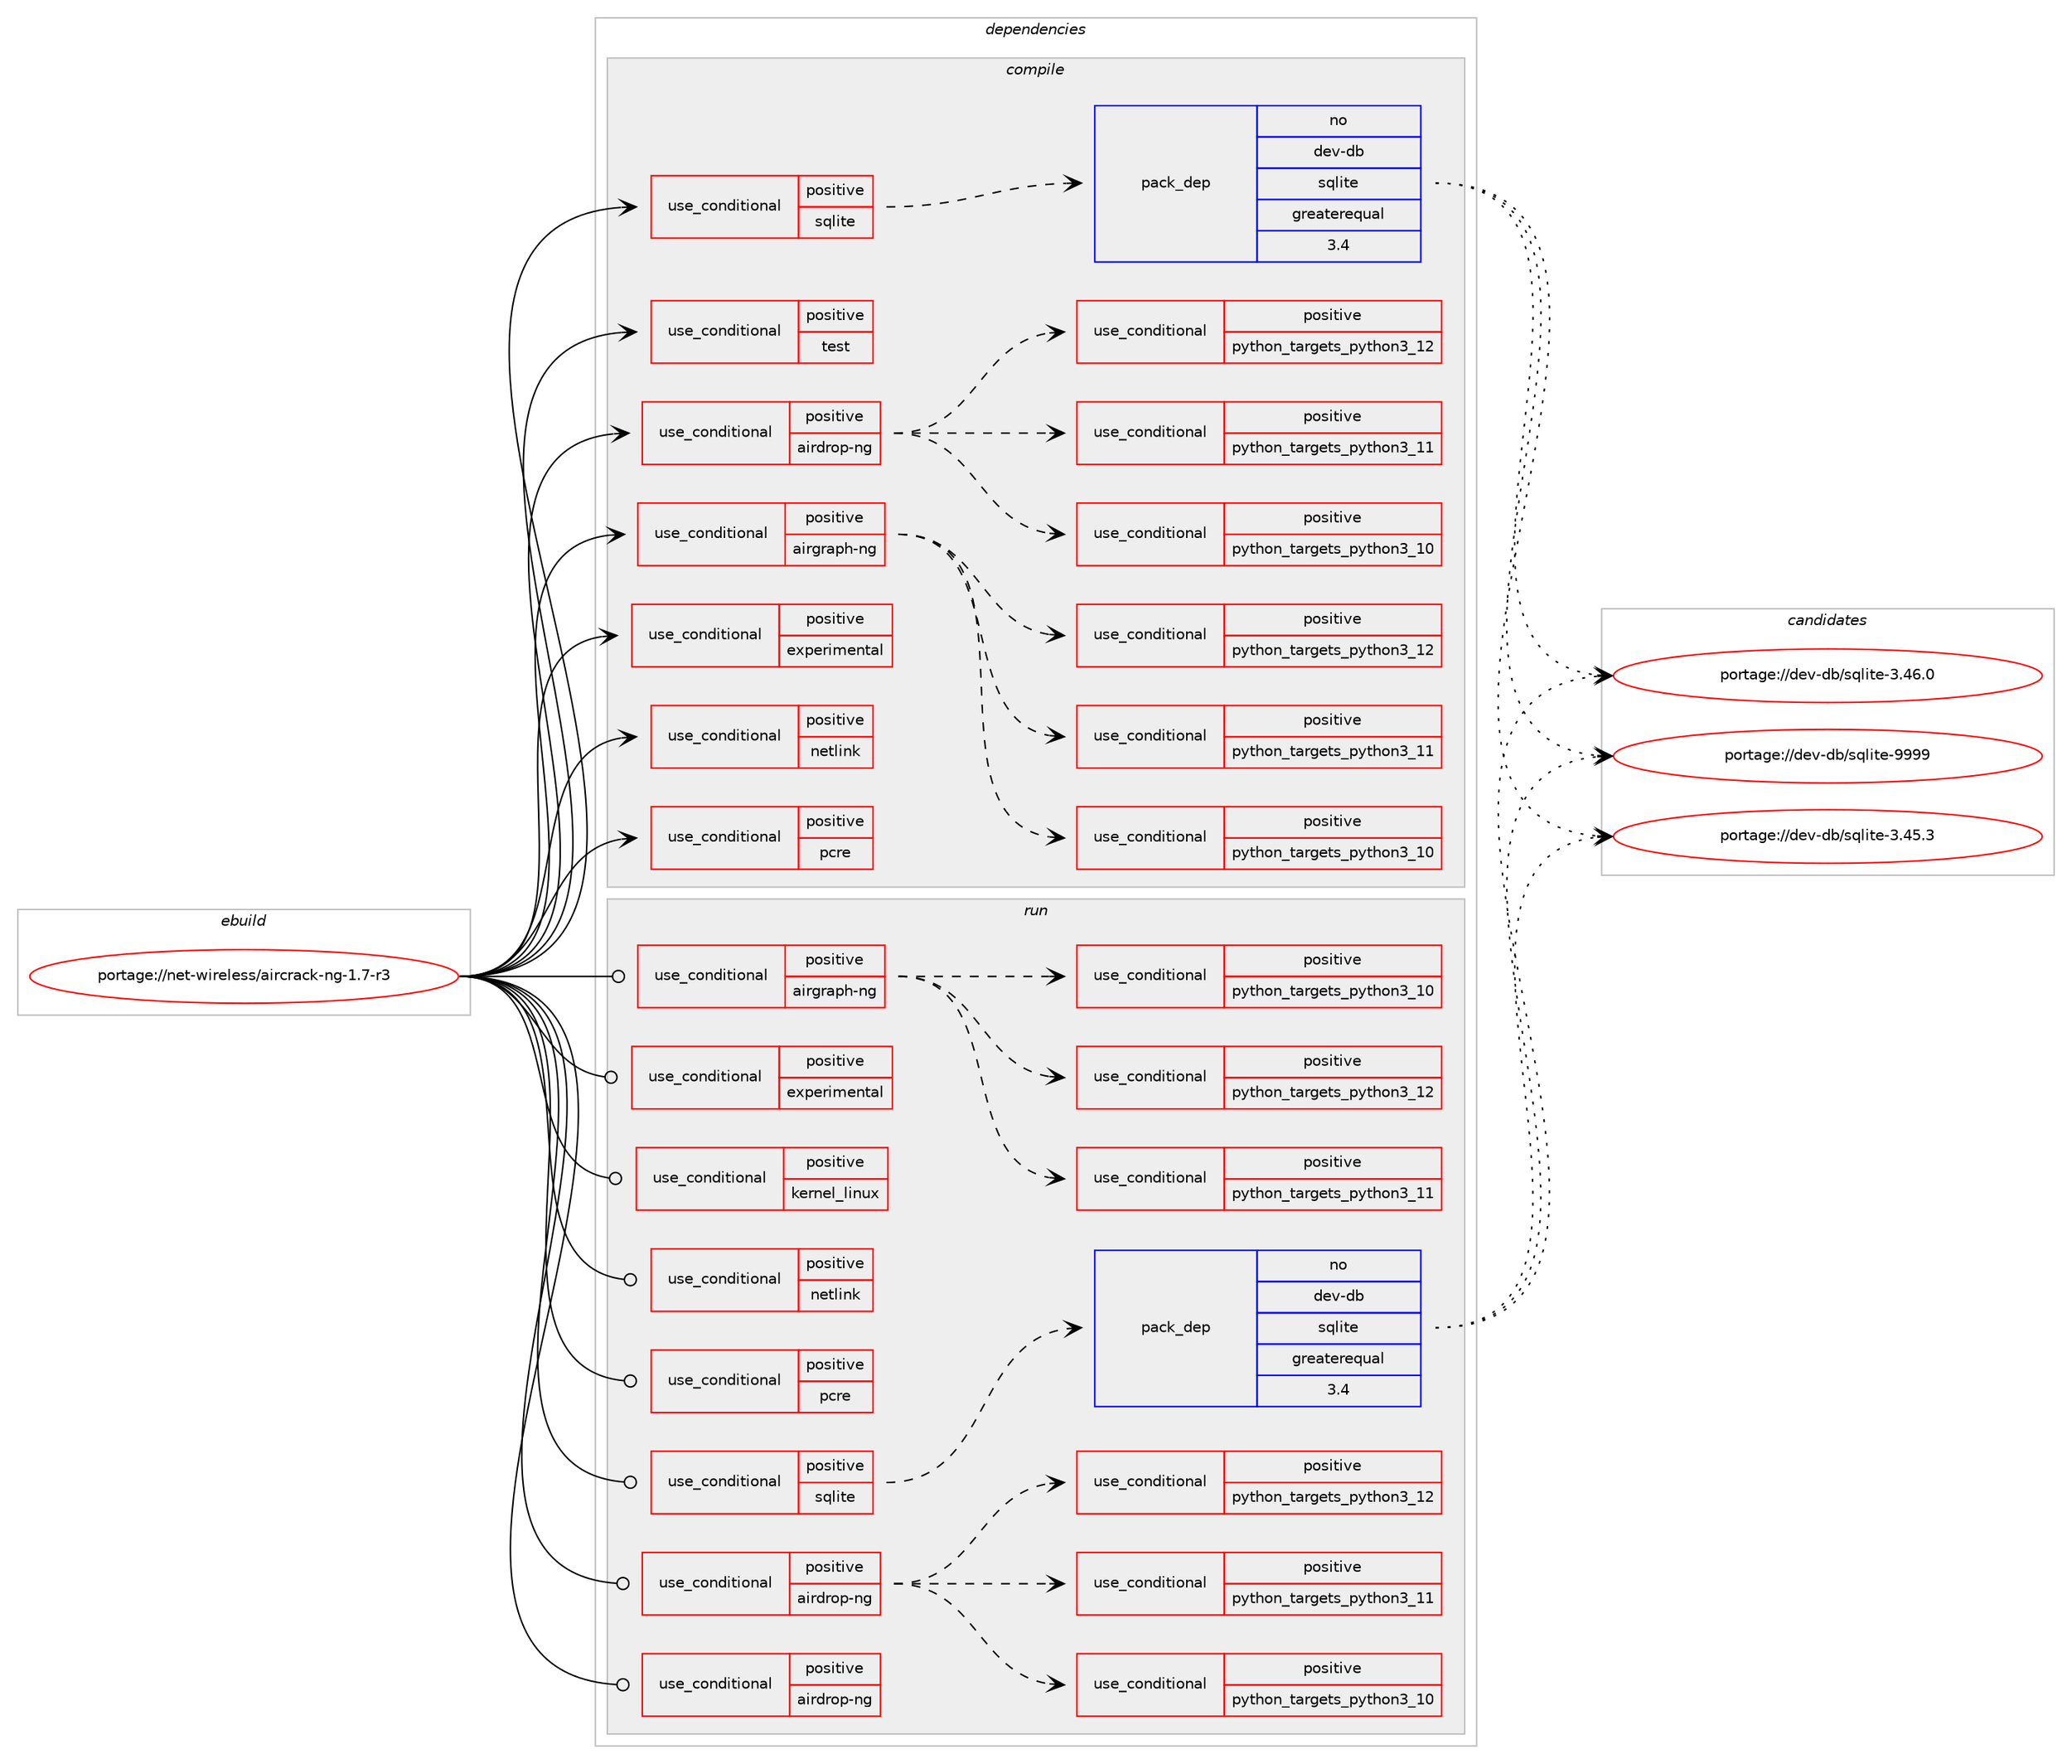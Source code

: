 digraph prolog {

# *************
# Graph options
# *************

newrank=true;
concentrate=true;
compound=true;
graph [rankdir=LR,fontname=Helvetica,fontsize=10,ranksep=1.5];#, ranksep=2.5, nodesep=0.2];
edge  [arrowhead=vee];
node  [fontname=Helvetica,fontsize=10];

# **********
# The ebuild
# **********

subgraph cluster_leftcol {
color=gray;
rank=same;
label=<<i>ebuild</i>>;
id [label="portage://net-wireless/aircrack-ng-1.7-r3", color=red, width=4, href="../net-wireless/aircrack-ng-1.7-r3.svg"];
}

# ****************
# The dependencies
# ****************

subgraph cluster_midcol {
color=gray;
label=<<i>dependencies</i>>;
subgraph cluster_compile {
fillcolor="#eeeeee";
style=filled;
label=<<i>compile</i>>;
subgraph cond100123 {
dependency196028 [label=<<TABLE BORDER="0" CELLBORDER="1" CELLSPACING="0" CELLPADDING="4"><TR><TD ROWSPAN="3" CELLPADDING="10">use_conditional</TD></TR><TR><TD>positive</TD></TR><TR><TD>airdrop-ng</TD></TR></TABLE>>, shape=none, color=red];
subgraph cond100124 {
dependency196029 [label=<<TABLE BORDER="0" CELLBORDER="1" CELLSPACING="0" CELLPADDING="4"><TR><TD ROWSPAN="3" CELLPADDING="10">use_conditional</TD></TR><TR><TD>positive</TD></TR><TR><TD>python_targets_python3_10</TD></TR></TABLE>>, shape=none, color=red];
# *** BEGIN UNKNOWN DEPENDENCY TYPE (TODO) ***
# dependency196029 -> package_dependency(portage://net-wireless/aircrack-ng-1.7-r3,install,no,dev-lang,python,none,[,,],[slot(3.10)],[])
# *** END UNKNOWN DEPENDENCY TYPE (TODO) ***

}
dependency196028:e -> dependency196029:w [weight=20,style="dashed",arrowhead="vee"];
subgraph cond100125 {
dependency196030 [label=<<TABLE BORDER="0" CELLBORDER="1" CELLSPACING="0" CELLPADDING="4"><TR><TD ROWSPAN="3" CELLPADDING="10">use_conditional</TD></TR><TR><TD>positive</TD></TR><TR><TD>python_targets_python3_11</TD></TR></TABLE>>, shape=none, color=red];
# *** BEGIN UNKNOWN DEPENDENCY TYPE (TODO) ***
# dependency196030 -> package_dependency(portage://net-wireless/aircrack-ng-1.7-r3,install,no,dev-lang,python,none,[,,],[slot(3.11)],[])
# *** END UNKNOWN DEPENDENCY TYPE (TODO) ***

}
dependency196028:e -> dependency196030:w [weight=20,style="dashed",arrowhead="vee"];
subgraph cond100126 {
dependency196031 [label=<<TABLE BORDER="0" CELLBORDER="1" CELLSPACING="0" CELLPADDING="4"><TR><TD ROWSPAN="3" CELLPADDING="10">use_conditional</TD></TR><TR><TD>positive</TD></TR><TR><TD>python_targets_python3_12</TD></TR></TABLE>>, shape=none, color=red];
# *** BEGIN UNKNOWN DEPENDENCY TYPE (TODO) ***
# dependency196031 -> package_dependency(portage://net-wireless/aircrack-ng-1.7-r3,install,no,dev-lang,python,none,[,,],[slot(3.12)],[])
# *** END UNKNOWN DEPENDENCY TYPE (TODO) ***

}
dependency196028:e -> dependency196031:w [weight=20,style="dashed",arrowhead="vee"];
}
id:e -> dependency196028:w [weight=20,style="solid",arrowhead="vee"];
subgraph cond100127 {
dependency196032 [label=<<TABLE BORDER="0" CELLBORDER="1" CELLSPACING="0" CELLPADDING="4"><TR><TD ROWSPAN="3" CELLPADDING="10">use_conditional</TD></TR><TR><TD>positive</TD></TR><TR><TD>airgraph-ng</TD></TR></TABLE>>, shape=none, color=red];
subgraph cond100128 {
dependency196033 [label=<<TABLE BORDER="0" CELLBORDER="1" CELLSPACING="0" CELLPADDING="4"><TR><TD ROWSPAN="3" CELLPADDING="10">use_conditional</TD></TR><TR><TD>positive</TD></TR><TR><TD>python_targets_python3_10</TD></TR></TABLE>>, shape=none, color=red];
# *** BEGIN UNKNOWN DEPENDENCY TYPE (TODO) ***
# dependency196033 -> package_dependency(portage://net-wireless/aircrack-ng-1.7-r3,install,no,dev-lang,python,none,[,,],[slot(3.10)],[])
# *** END UNKNOWN DEPENDENCY TYPE (TODO) ***

}
dependency196032:e -> dependency196033:w [weight=20,style="dashed",arrowhead="vee"];
subgraph cond100129 {
dependency196034 [label=<<TABLE BORDER="0" CELLBORDER="1" CELLSPACING="0" CELLPADDING="4"><TR><TD ROWSPAN="3" CELLPADDING="10">use_conditional</TD></TR><TR><TD>positive</TD></TR><TR><TD>python_targets_python3_11</TD></TR></TABLE>>, shape=none, color=red];
# *** BEGIN UNKNOWN DEPENDENCY TYPE (TODO) ***
# dependency196034 -> package_dependency(portage://net-wireless/aircrack-ng-1.7-r3,install,no,dev-lang,python,none,[,,],[slot(3.11)],[])
# *** END UNKNOWN DEPENDENCY TYPE (TODO) ***

}
dependency196032:e -> dependency196034:w [weight=20,style="dashed",arrowhead="vee"];
subgraph cond100130 {
dependency196035 [label=<<TABLE BORDER="0" CELLBORDER="1" CELLSPACING="0" CELLPADDING="4"><TR><TD ROWSPAN="3" CELLPADDING="10">use_conditional</TD></TR><TR><TD>positive</TD></TR><TR><TD>python_targets_python3_12</TD></TR></TABLE>>, shape=none, color=red];
# *** BEGIN UNKNOWN DEPENDENCY TYPE (TODO) ***
# dependency196035 -> package_dependency(portage://net-wireless/aircrack-ng-1.7-r3,install,no,dev-lang,python,none,[,,],[slot(3.12)],[])
# *** END UNKNOWN DEPENDENCY TYPE (TODO) ***

}
dependency196032:e -> dependency196035:w [weight=20,style="dashed",arrowhead="vee"];
}
id:e -> dependency196032:w [weight=20,style="solid",arrowhead="vee"];
subgraph cond100131 {
dependency196036 [label=<<TABLE BORDER="0" CELLBORDER="1" CELLSPACING="0" CELLPADDING="4"><TR><TD ROWSPAN="3" CELLPADDING="10">use_conditional</TD></TR><TR><TD>positive</TD></TR><TR><TD>experimental</TD></TR></TABLE>>, shape=none, color=red];
# *** BEGIN UNKNOWN DEPENDENCY TYPE (TODO) ***
# dependency196036 -> package_dependency(portage://net-wireless/aircrack-ng-1.7-r3,install,no,sys-libs,zlib,none,[,,],[],[])
# *** END UNKNOWN DEPENDENCY TYPE (TODO) ***

}
id:e -> dependency196036:w [weight=20,style="solid",arrowhead="vee"];
subgraph cond100132 {
dependency196037 [label=<<TABLE BORDER="0" CELLBORDER="1" CELLSPACING="0" CELLPADDING="4"><TR><TD ROWSPAN="3" CELLPADDING="10">use_conditional</TD></TR><TR><TD>positive</TD></TR><TR><TD>netlink</TD></TR></TABLE>>, shape=none, color=red];
# *** BEGIN UNKNOWN DEPENDENCY TYPE (TODO) ***
# dependency196037 -> package_dependency(portage://net-wireless/aircrack-ng-1.7-r3,install,no,dev-libs,libnl,none,[,,],[slot(3)],[])
# *** END UNKNOWN DEPENDENCY TYPE (TODO) ***

}
id:e -> dependency196037:w [weight=20,style="solid",arrowhead="vee"];
subgraph cond100133 {
dependency196038 [label=<<TABLE BORDER="0" CELLBORDER="1" CELLSPACING="0" CELLPADDING="4"><TR><TD ROWSPAN="3" CELLPADDING="10">use_conditional</TD></TR><TR><TD>positive</TD></TR><TR><TD>pcre</TD></TR></TABLE>>, shape=none, color=red];
# *** BEGIN UNKNOWN DEPENDENCY TYPE (TODO) ***
# dependency196038 -> package_dependency(portage://net-wireless/aircrack-ng-1.7-r3,install,no,dev-libs,libpcre,none,[,,],[],[])
# *** END UNKNOWN DEPENDENCY TYPE (TODO) ***

}
id:e -> dependency196038:w [weight=20,style="solid",arrowhead="vee"];
subgraph cond100134 {
dependency196039 [label=<<TABLE BORDER="0" CELLBORDER="1" CELLSPACING="0" CELLPADDING="4"><TR><TD ROWSPAN="3" CELLPADDING="10">use_conditional</TD></TR><TR><TD>positive</TD></TR><TR><TD>sqlite</TD></TR></TABLE>>, shape=none, color=red];
subgraph pack93171 {
dependency196040 [label=<<TABLE BORDER="0" CELLBORDER="1" CELLSPACING="0" CELLPADDING="4" WIDTH="220"><TR><TD ROWSPAN="6" CELLPADDING="30">pack_dep</TD></TR><TR><TD WIDTH="110">no</TD></TR><TR><TD>dev-db</TD></TR><TR><TD>sqlite</TD></TR><TR><TD>greaterequal</TD></TR><TR><TD>3.4</TD></TR></TABLE>>, shape=none, color=blue];
}
dependency196039:e -> dependency196040:w [weight=20,style="dashed",arrowhead="vee"];
}
id:e -> dependency196039:w [weight=20,style="solid",arrowhead="vee"];
subgraph cond100135 {
dependency196041 [label=<<TABLE BORDER="0" CELLBORDER="1" CELLSPACING="0" CELLPADDING="4"><TR><TD ROWSPAN="3" CELLPADDING="10">use_conditional</TD></TR><TR><TD>positive</TD></TR><TR><TD>test</TD></TR></TABLE>>, shape=none, color=red];
# *** BEGIN UNKNOWN DEPENDENCY TYPE (TODO) ***
# dependency196041 -> package_dependency(portage://net-wireless/aircrack-ng-1.7-r3,install,no,dev-tcltk,expect,none,[,,],[],[])
# *** END UNKNOWN DEPENDENCY TYPE (TODO) ***

}
id:e -> dependency196041:w [weight=20,style="solid",arrowhead="vee"];
# *** BEGIN UNKNOWN DEPENDENCY TYPE (TODO) ***
# id -> package_dependency(portage://net-wireless/aircrack-ng-1.7-r3,install,no,dev-libs,libbsd,none,[,,],[],[])
# *** END UNKNOWN DEPENDENCY TYPE (TODO) ***

# *** BEGIN UNKNOWN DEPENDENCY TYPE (TODO) ***
# id -> package_dependency(portage://net-wireless/aircrack-ng-1.7-r3,install,no,dev-libs,openssl,none,[,,],[slot(0),equal],[])
# *** END UNKNOWN DEPENDENCY TYPE (TODO) ***

# *** BEGIN UNKNOWN DEPENDENCY TYPE (TODO) ***
# id -> package_dependency(portage://net-wireless/aircrack-ng-1.7-r3,install,no,net-libs,libpcap,none,[,,],[],[])
# *** END UNKNOWN DEPENDENCY TYPE (TODO) ***

# *** BEGIN UNKNOWN DEPENDENCY TYPE (TODO) ***
# id -> package_dependency(portage://net-wireless/aircrack-ng-1.7-r3,install,no,sys-apps,hwloc,none,[,,],[slot(0),equal],[])
# *** END UNKNOWN DEPENDENCY TYPE (TODO) ***

}
subgraph cluster_compileandrun {
fillcolor="#eeeeee";
style=filled;
label=<<i>compile and run</i>>;
}
subgraph cluster_run {
fillcolor="#eeeeee";
style=filled;
label=<<i>run</i>>;
subgraph cond100136 {
dependency196042 [label=<<TABLE BORDER="0" CELLBORDER="1" CELLSPACING="0" CELLPADDING="4"><TR><TD ROWSPAN="3" CELLPADDING="10">use_conditional</TD></TR><TR><TD>positive</TD></TR><TR><TD>airdrop-ng</TD></TR></TABLE>>, shape=none, color=red];
subgraph cond100137 {
dependency196043 [label=<<TABLE BORDER="0" CELLBORDER="1" CELLSPACING="0" CELLPADDING="4"><TR><TD ROWSPAN="3" CELLPADDING="10">use_conditional</TD></TR><TR><TD>positive</TD></TR><TR><TD>python_targets_python3_10</TD></TR></TABLE>>, shape=none, color=red];
# *** BEGIN UNKNOWN DEPENDENCY TYPE (TODO) ***
# dependency196043 -> package_dependency(portage://net-wireless/aircrack-ng-1.7-r3,run,no,dev-lang,python,none,[,,],[slot(3.10)],[])
# *** END UNKNOWN DEPENDENCY TYPE (TODO) ***

}
dependency196042:e -> dependency196043:w [weight=20,style="dashed",arrowhead="vee"];
subgraph cond100138 {
dependency196044 [label=<<TABLE BORDER="0" CELLBORDER="1" CELLSPACING="0" CELLPADDING="4"><TR><TD ROWSPAN="3" CELLPADDING="10">use_conditional</TD></TR><TR><TD>positive</TD></TR><TR><TD>python_targets_python3_11</TD></TR></TABLE>>, shape=none, color=red];
# *** BEGIN UNKNOWN DEPENDENCY TYPE (TODO) ***
# dependency196044 -> package_dependency(portage://net-wireless/aircrack-ng-1.7-r3,run,no,dev-lang,python,none,[,,],[slot(3.11)],[])
# *** END UNKNOWN DEPENDENCY TYPE (TODO) ***

}
dependency196042:e -> dependency196044:w [weight=20,style="dashed",arrowhead="vee"];
subgraph cond100139 {
dependency196045 [label=<<TABLE BORDER="0" CELLBORDER="1" CELLSPACING="0" CELLPADDING="4"><TR><TD ROWSPAN="3" CELLPADDING="10">use_conditional</TD></TR><TR><TD>positive</TD></TR><TR><TD>python_targets_python3_12</TD></TR></TABLE>>, shape=none, color=red];
# *** BEGIN UNKNOWN DEPENDENCY TYPE (TODO) ***
# dependency196045 -> package_dependency(portage://net-wireless/aircrack-ng-1.7-r3,run,no,dev-lang,python,none,[,,],[slot(3.12)],[])
# *** END UNKNOWN DEPENDENCY TYPE (TODO) ***

}
dependency196042:e -> dependency196045:w [weight=20,style="dashed",arrowhead="vee"];
}
id:e -> dependency196042:w [weight=20,style="solid",arrowhead="odot"];
subgraph cond100140 {
dependency196046 [label=<<TABLE BORDER="0" CELLBORDER="1" CELLSPACING="0" CELLPADDING="4"><TR><TD ROWSPAN="3" CELLPADDING="10">use_conditional</TD></TR><TR><TD>positive</TD></TR><TR><TD>airdrop-ng</TD></TR></TABLE>>, shape=none, color=red];
# *** BEGIN UNKNOWN DEPENDENCY TYPE (TODO) ***
# dependency196046 -> package_dependency(portage://net-wireless/aircrack-ng-1.7-r3,run,no,net-wireless,lorcon,none,[,,],[],[use(enable(python),none),use(optenable(python_targets_python3_10),negative),use(optenable(python_targets_python3_11),negative),use(optenable(python_targets_python3_12),negative)])
# *** END UNKNOWN DEPENDENCY TYPE (TODO) ***

}
id:e -> dependency196046:w [weight=20,style="solid",arrowhead="odot"];
subgraph cond100141 {
dependency196047 [label=<<TABLE BORDER="0" CELLBORDER="1" CELLSPACING="0" CELLPADDING="4"><TR><TD ROWSPAN="3" CELLPADDING="10">use_conditional</TD></TR><TR><TD>positive</TD></TR><TR><TD>airgraph-ng</TD></TR></TABLE>>, shape=none, color=red];
subgraph cond100142 {
dependency196048 [label=<<TABLE BORDER="0" CELLBORDER="1" CELLSPACING="0" CELLPADDING="4"><TR><TD ROWSPAN="3" CELLPADDING="10">use_conditional</TD></TR><TR><TD>positive</TD></TR><TR><TD>python_targets_python3_10</TD></TR></TABLE>>, shape=none, color=red];
# *** BEGIN UNKNOWN DEPENDENCY TYPE (TODO) ***
# dependency196048 -> package_dependency(portage://net-wireless/aircrack-ng-1.7-r3,run,no,dev-lang,python,none,[,,],[slot(3.10)],[])
# *** END UNKNOWN DEPENDENCY TYPE (TODO) ***

}
dependency196047:e -> dependency196048:w [weight=20,style="dashed",arrowhead="vee"];
subgraph cond100143 {
dependency196049 [label=<<TABLE BORDER="0" CELLBORDER="1" CELLSPACING="0" CELLPADDING="4"><TR><TD ROWSPAN="3" CELLPADDING="10">use_conditional</TD></TR><TR><TD>positive</TD></TR><TR><TD>python_targets_python3_11</TD></TR></TABLE>>, shape=none, color=red];
# *** BEGIN UNKNOWN DEPENDENCY TYPE (TODO) ***
# dependency196049 -> package_dependency(portage://net-wireless/aircrack-ng-1.7-r3,run,no,dev-lang,python,none,[,,],[slot(3.11)],[])
# *** END UNKNOWN DEPENDENCY TYPE (TODO) ***

}
dependency196047:e -> dependency196049:w [weight=20,style="dashed",arrowhead="vee"];
subgraph cond100144 {
dependency196050 [label=<<TABLE BORDER="0" CELLBORDER="1" CELLSPACING="0" CELLPADDING="4"><TR><TD ROWSPAN="3" CELLPADDING="10">use_conditional</TD></TR><TR><TD>positive</TD></TR><TR><TD>python_targets_python3_12</TD></TR></TABLE>>, shape=none, color=red];
# *** BEGIN UNKNOWN DEPENDENCY TYPE (TODO) ***
# dependency196050 -> package_dependency(portage://net-wireless/aircrack-ng-1.7-r3,run,no,dev-lang,python,none,[,,],[slot(3.12)],[])
# *** END UNKNOWN DEPENDENCY TYPE (TODO) ***

}
dependency196047:e -> dependency196050:w [weight=20,style="dashed",arrowhead="vee"];
}
id:e -> dependency196047:w [weight=20,style="solid",arrowhead="odot"];
subgraph cond100145 {
dependency196051 [label=<<TABLE BORDER="0" CELLBORDER="1" CELLSPACING="0" CELLPADDING="4"><TR><TD ROWSPAN="3" CELLPADDING="10">use_conditional</TD></TR><TR><TD>positive</TD></TR><TR><TD>experimental</TD></TR></TABLE>>, shape=none, color=red];
# *** BEGIN UNKNOWN DEPENDENCY TYPE (TODO) ***
# dependency196051 -> package_dependency(portage://net-wireless/aircrack-ng-1.7-r3,run,no,sys-libs,zlib,none,[,,],[],[])
# *** END UNKNOWN DEPENDENCY TYPE (TODO) ***

}
id:e -> dependency196051:w [weight=20,style="solid",arrowhead="odot"];
subgraph cond100146 {
dependency196052 [label=<<TABLE BORDER="0" CELLBORDER="1" CELLSPACING="0" CELLPADDING="4"><TR><TD ROWSPAN="3" CELLPADDING="10">use_conditional</TD></TR><TR><TD>positive</TD></TR><TR><TD>kernel_linux</TD></TR></TABLE>>, shape=none, color=red];
# *** BEGIN UNKNOWN DEPENDENCY TYPE (TODO) ***
# dependency196052 -> package_dependency(portage://net-wireless/aircrack-ng-1.7-r3,run,no,net-wireless,iw,none,[,,],[],[])
# *** END UNKNOWN DEPENDENCY TYPE (TODO) ***

# *** BEGIN UNKNOWN DEPENDENCY TYPE (TODO) ***
# dependency196052 -> package_dependency(portage://net-wireless/aircrack-ng-1.7-r3,run,no,net-wireless,wireless-tools,none,[,,],[],[])
# *** END UNKNOWN DEPENDENCY TYPE (TODO) ***

# *** BEGIN UNKNOWN DEPENDENCY TYPE (TODO) ***
# dependency196052 -> package_dependency(portage://net-wireless/aircrack-ng-1.7-r3,run,no,sys-apps,ethtool,none,[,,],[],[])
# *** END UNKNOWN DEPENDENCY TYPE (TODO) ***

# *** BEGIN UNKNOWN DEPENDENCY TYPE (TODO) ***
# dependency196052 -> package_dependency(portage://net-wireless/aircrack-ng-1.7-r3,run,no,sys-apps,usbutils,none,[,,],[],[])
# *** END UNKNOWN DEPENDENCY TYPE (TODO) ***

# *** BEGIN UNKNOWN DEPENDENCY TYPE (TODO) ***
# dependency196052 -> package_dependency(portage://net-wireless/aircrack-ng-1.7-r3,run,no,sys-apps,pciutils,none,[,,],[],[])
# *** END UNKNOWN DEPENDENCY TYPE (TODO) ***

}
id:e -> dependency196052:w [weight=20,style="solid",arrowhead="odot"];
subgraph cond100147 {
dependency196053 [label=<<TABLE BORDER="0" CELLBORDER="1" CELLSPACING="0" CELLPADDING="4"><TR><TD ROWSPAN="3" CELLPADDING="10">use_conditional</TD></TR><TR><TD>positive</TD></TR><TR><TD>netlink</TD></TR></TABLE>>, shape=none, color=red];
# *** BEGIN UNKNOWN DEPENDENCY TYPE (TODO) ***
# dependency196053 -> package_dependency(portage://net-wireless/aircrack-ng-1.7-r3,run,no,dev-libs,libnl,none,[,,],[slot(3)],[])
# *** END UNKNOWN DEPENDENCY TYPE (TODO) ***

}
id:e -> dependency196053:w [weight=20,style="solid",arrowhead="odot"];
subgraph cond100148 {
dependency196054 [label=<<TABLE BORDER="0" CELLBORDER="1" CELLSPACING="0" CELLPADDING="4"><TR><TD ROWSPAN="3" CELLPADDING="10">use_conditional</TD></TR><TR><TD>positive</TD></TR><TR><TD>pcre</TD></TR></TABLE>>, shape=none, color=red];
# *** BEGIN UNKNOWN DEPENDENCY TYPE (TODO) ***
# dependency196054 -> package_dependency(portage://net-wireless/aircrack-ng-1.7-r3,run,no,dev-libs,libpcre,none,[,,],[],[])
# *** END UNKNOWN DEPENDENCY TYPE (TODO) ***

}
id:e -> dependency196054:w [weight=20,style="solid",arrowhead="odot"];
subgraph cond100149 {
dependency196055 [label=<<TABLE BORDER="0" CELLBORDER="1" CELLSPACING="0" CELLPADDING="4"><TR><TD ROWSPAN="3" CELLPADDING="10">use_conditional</TD></TR><TR><TD>positive</TD></TR><TR><TD>sqlite</TD></TR></TABLE>>, shape=none, color=red];
subgraph pack93172 {
dependency196056 [label=<<TABLE BORDER="0" CELLBORDER="1" CELLSPACING="0" CELLPADDING="4" WIDTH="220"><TR><TD ROWSPAN="6" CELLPADDING="30">pack_dep</TD></TR><TR><TD WIDTH="110">no</TD></TR><TR><TD>dev-db</TD></TR><TR><TD>sqlite</TD></TR><TR><TD>greaterequal</TD></TR><TR><TD>3.4</TD></TR></TABLE>>, shape=none, color=blue];
}
dependency196055:e -> dependency196056:w [weight=20,style="dashed",arrowhead="vee"];
}
id:e -> dependency196055:w [weight=20,style="solid",arrowhead="odot"];
# *** BEGIN UNKNOWN DEPENDENCY TYPE (TODO) ***
# id -> package_dependency(portage://net-wireless/aircrack-ng-1.7-r3,run,no,dev-libs,libbsd,none,[,,],[],[])
# *** END UNKNOWN DEPENDENCY TYPE (TODO) ***

# *** BEGIN UNKNOWN DEPENDENCY TYPE (TODO) ***
# id -> package_dependency(portage://net-wireless/aircrack-ng-1.7-r3,run,no,dev-libs,openssl,none,[,,],[slot(0),equal],[])
# *** END UNKNOWN DEPENDENCY TYPE (TODO) ***

# *** BEGIN UNKNOWN DEPENDENCY TYPE (TODO) ***
# id -> package_dependency(portage://net-wireless/aircrack-ng-1.7-r3,run,no,net-libs,libpcap,none,[,,],[],[])
# *** END UNKNOWN DEPENDENCY TYPE (TODO) ***

# *** BEGIN UNKNOWN DEPENDENCY TYPE (TODO) ***
# id -> package_dependency(portage://net-wireless/aircrack-ng-1.7-r3,run,no,sys-apps,hwdata,none,[,,],[],[])
# *** END UNKNOWN DEPENDENCY TYPE (TODO) ***

# *** BEGIN UNKNOWN DEPENDENCY TYPE (TODO) ***
# id -> package_dependency(portage://net-wireless/aircrack-ng-1.7-r3,run,no,sys-apps,hwloc,none,[,,],[slot(0),equal],[])
# *** END UNKNOWN DEPENDENCY TYPE (TODO) ***

}
}

# **************
# The candidates
# **************

subgraph cluster_choices {
rank=same;
color=gray;
label=<<i>candidates</i>>;

subgraph choice93171 {
color=black;
nodesep=1;
choice10010111845100984711511310810511610145514652534651 [label="portage://dev-db/sqlite-3.45.3", color=red, width=4,href="../dev-db/sqlite-3.45.3.svg"];
choice10010111845100984711511310810511610145514652544648 [label="portage://dev-db/sqlite-3.46.0", color=red, width=4,href="../dev-db/sqlite-3.46.0.svg"];
choice1001011184510098471151131081051161014557575757 [label="portage://dev-db/sqlite-9999", color=red, width=4,href="../dev-db/sqlite-9999.svg"];
dependency196040:e -> choice10010111845100984711511310810511610145514652534651:w [style=dotted,weight="100"];
dependency196040:e -> choice10010111845100984711511310810511610145514652544648:w [style=dotted,weight="100"];
dependency196040:e -> choice1001011184510098471151131081051161014557575757:w [style=dotted,weight="100"];
}
subgraph choice93172 {
color=black;
nodesep=1;
choice10010111845100984711511310810511610145514652534651 [label="portage://dev-db/sqlite-3.45.3", color=red, width=4,href="../dev-db/sqlite-3.45.3.svg"];
choice10010111845100984711511310810511610145514652544648 [label="portage://dev-db/sqlite-3.46.0", color=red, width=4,href="../dev-db/sqlite-3.46.0.svg"];
choice1001011184510098471151131081051161014557575757 [label="portage://dev-db/sqlite-9999", color=red, width=4,href="../dev-db/sqlite-9999.svg"];
dependency196056:e -> choice10010111845100984711511310810511610145514652534651:w [style=dotted,weight="100"];
dependency196056:e -> choice10010111845100984711511310810511610145514652544648:w [style=dotted,weight="100"];
dependency196056:e -> choice1001011184510098471151131081051161014557575757:w [style=dotted,weight="100"];
}
}

}
